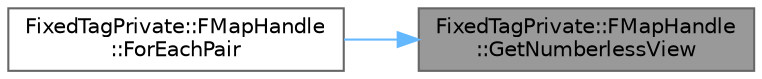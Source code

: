 digraph "FixedTagPrivate::FMapHandle::GetNumberlessView"
{
 // INTERACTIVE_SVG=YES
 // LATEX_PDF_SIZE
  bgcolor="transparent";
  edge [fontname=Helvetica,fontsize=10,labelfontname=Helvetica,labelfontsize=10];
  node [fontname=Helvetica,fontsize=10,shape=box,height=0.2,width=0.4];
  rankdir="RL";
  Node1 [id="Node000001",label="FixedTagPrivate::FMapHandle\l::GetNumberlessView",height=0.2,width=0.4,color="gray40", fillcolor="grey60", style="filled", fontcolor="black",tooltip=" "];
  Node1 -> Node2 [id="edge1_Node000001_Node000002",dir="back",color="steelblue1",style="solid",tooltip=" "];
  Node2 [id="Node000002",label="FixedTagPrivate::FMapHandle\l::ForEachPair",height=0.2,width=0.4,color="grey40", fillcolor="white", style="filled",URL="$de/de3/structFixedTagPrivate_1_1FMapHandle.html#a64acb5a8b14427fbe02625e6a883a441",tooltip=" "];
}
